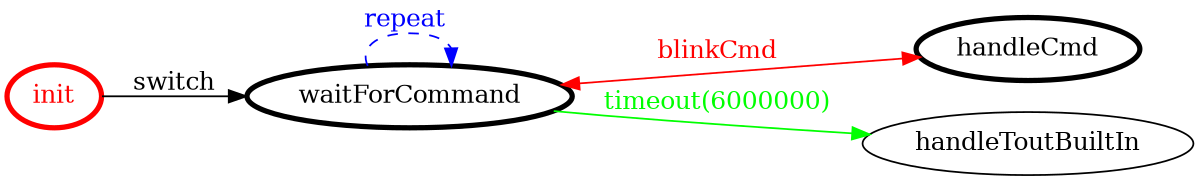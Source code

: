 /*
*
* A GraphViz DOT FSM description 
* Please use a GraphViz visualizer (like http://www.webgraphviz.com)
*  
*/

digraph finite_state_machine {
	rankdir=LR
	size="8,5"
	
	init [ color = red ][ fontcolor = red ][ penwidth = 3 ]
	handleCmd [ color = black ][ fontcolor = black ][ penwidth = 3 ]
	waitForCommand [ color = black ][ fontcolor = black ][ penwidth = 3 ]
	
	waitForCommand -> handleCmd [ label = "blinkCmd" ][ color = red ][ fontcolor = red ][ dir = both ]
	init -> waitForCommand [ label = "switch" ][ color = black ][ fontcolor = black ]
	waitForCommand -> handleToutBuiltIn [ label = "timeout(6000000)" ][ color = green ][ fontcolor = green ]
	waitForCommand -> waitForCommand [ label = "repeat "][ style = dashed ][ color = blue ][ fontcolor = blue ]
}

